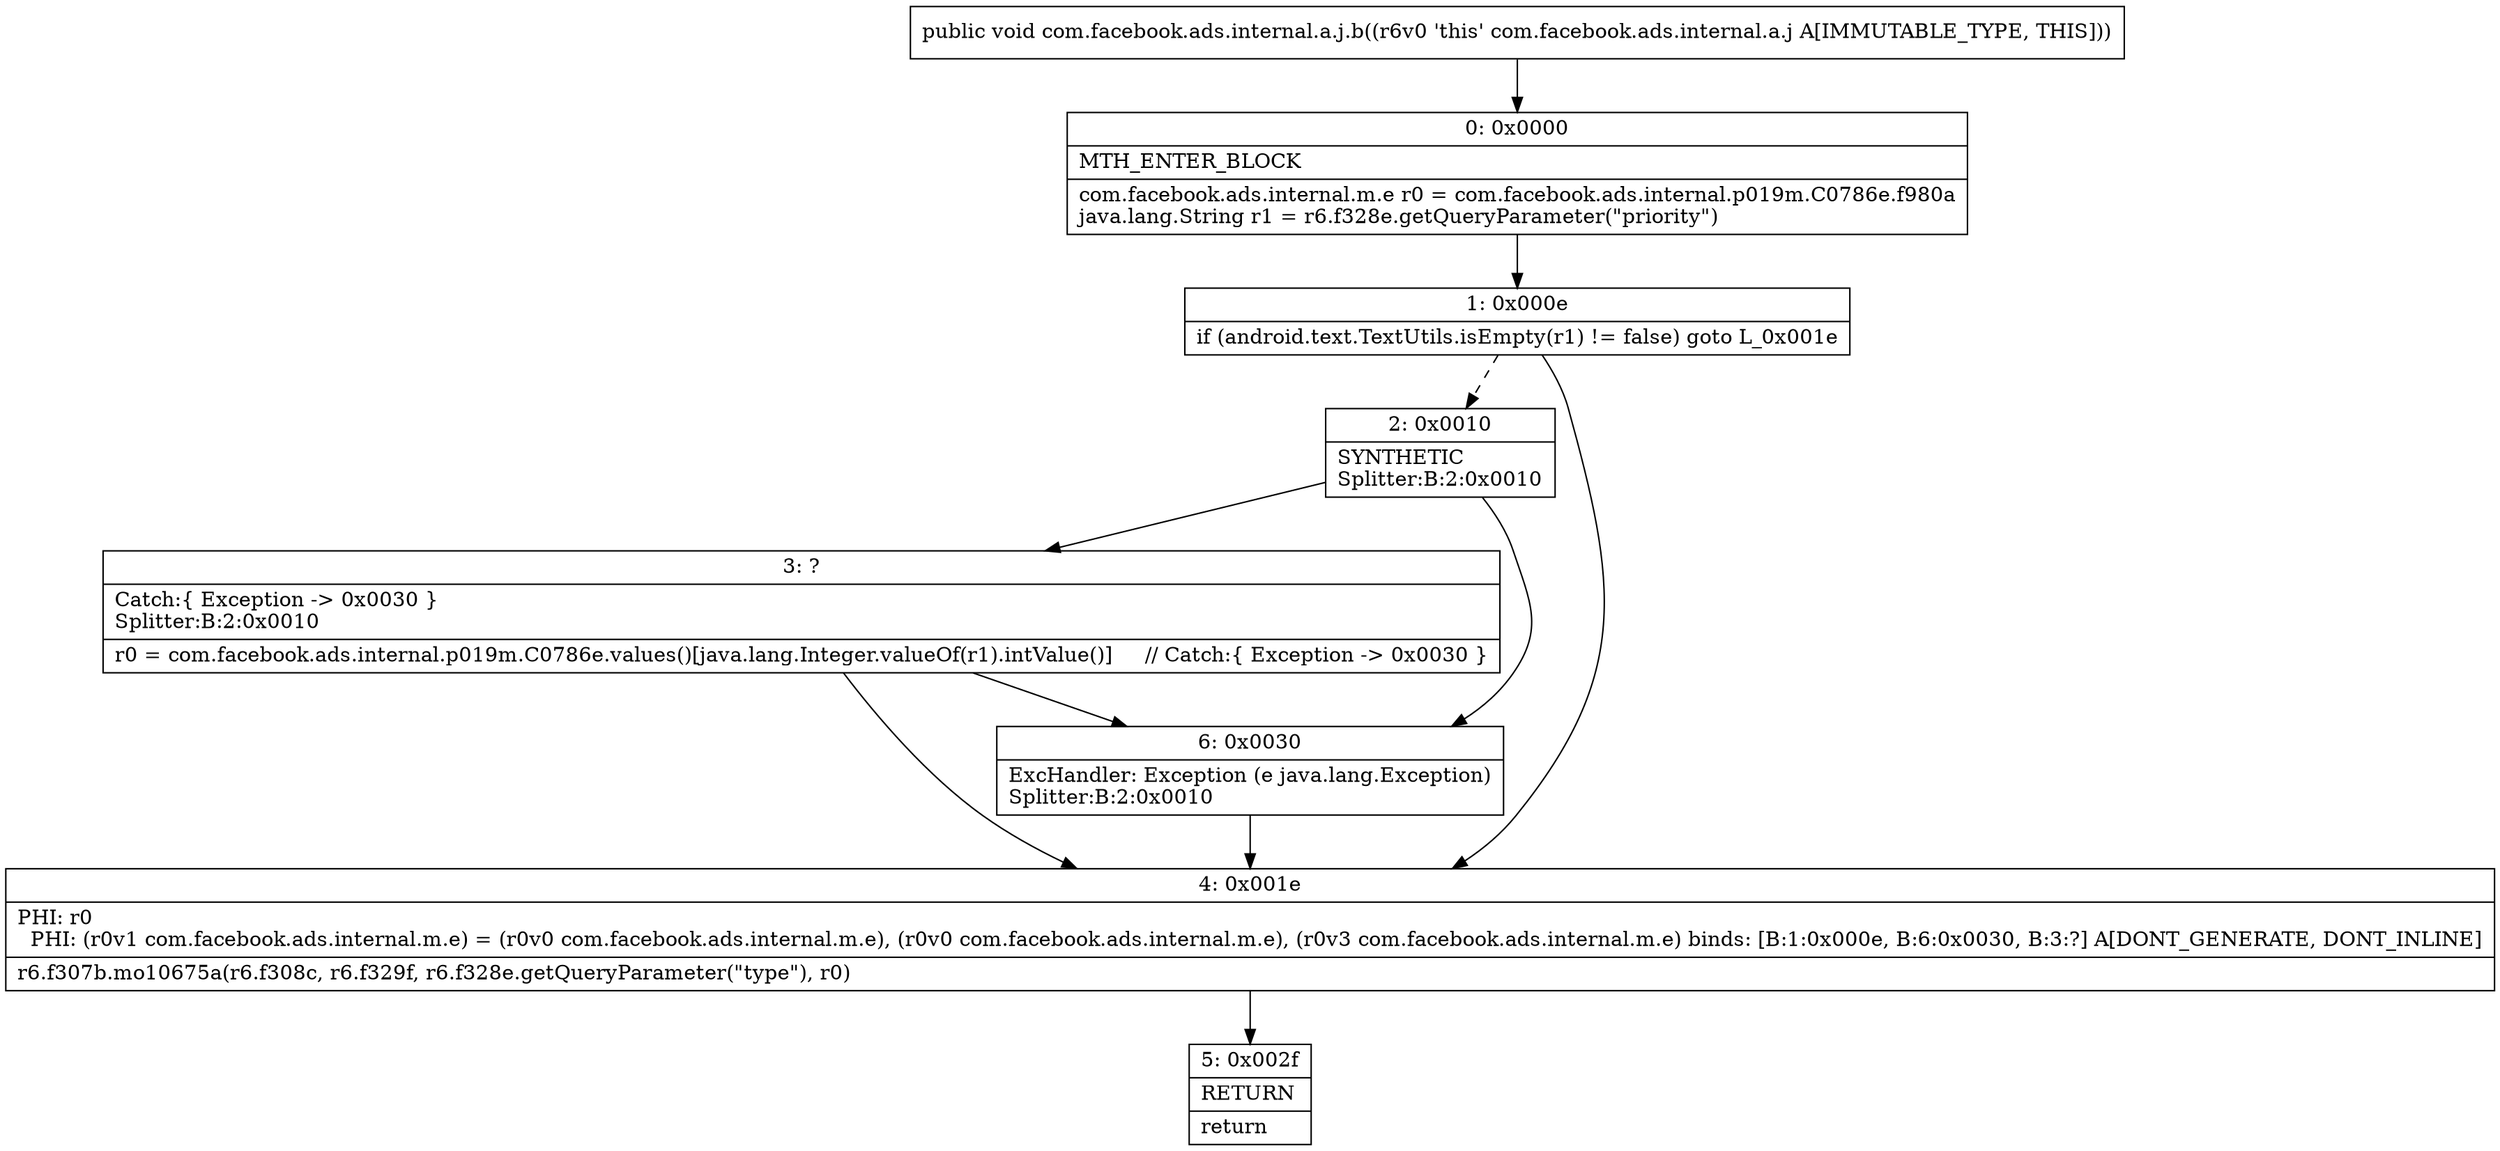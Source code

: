 digraph "CFG forcom.facebook.ads.internal.a.j.b()V" {
Node_0 [shape=record,label="{0\:\ 0x0000|MTH_ENTER_BLOCK\l|com.facebook.ads.internal.m.e r0 = com.facebook.ads.internal.p019m.C0786e.f980a\ljava.lang.String r1 = r6.f328e.getQueryParameter(\"priority\")\l}"];
Node_1 [shape=record,label="{1\:\ 0x000e|if (android.text.TextUtils.isEmpty(r1) != false) goto L_0x001e\l}"];
Node_2 [shape=record,label="{2\:\ 0x0010|SYNTHETIC\lSplitter:B:2:0x0010\l}"];
Node_3 [shape=record,label="{3\:\ ?|Catch:\{ Exception \-\> 0x0030 \}\lSplitter:B:2:0x0010\l|r0 = com.facebook.ads.internal.p019m.C0786e.values()[java.lang.Integer.valueOf(r1).intValue()]     \/\/ Catch:\{ Exception \-\> 0x0030 \}\l}"];
Node_4 [shape=record,label="{4\:\ 0x001e|PHI: r0 \l  PHI: (r0v1 com.facebook.ads.internal.m.e) = (r0v0 com.facebook.ads.internal.m.e), (r0v0 com.facebook.ads.internal.m.e), (r0v3 com.facebook.ads.internal.m.e) binds: [B:1:0x000e, B:6:0x0030, B:3:?] A[DONT_GENERATE, DONT_INLINE]\l|r6.f307b.mo10675a(r6.f308c, r6.f329f, r6.f328e.getQueryParameter(\"type\"), r0)\l}"];
Node_5 [shape=record,label="{5\:\ 0x002f|RETURN\l|return\l}"];
Node_6 [shape=record,label="{6\:\ 0x0030|ExcHandler: Exception (e java.lang.Exception)\lSplitter:B:2:0x0010\l}"];
MethodNode[shape=record,label="{public void com.facebook.ads.internal.a.j.b((r6v0 'this' com.facebook.ads.internal.a.j A[IMMUTABLE_TYPE, THIS])) }"];
MethodNode -> Node_0;
Node_0 -> Node_1;
Node_1 -> Node_2[style=dashed];
Node_1 -> Node_4;
Node_2 -> Node_3;
Node_2 -> Node_6;
Node_3 -> Node_4;
Node_3 -> Node_6;
Node_4 -> Node_5;
Node_6 -> Node_4;
}

